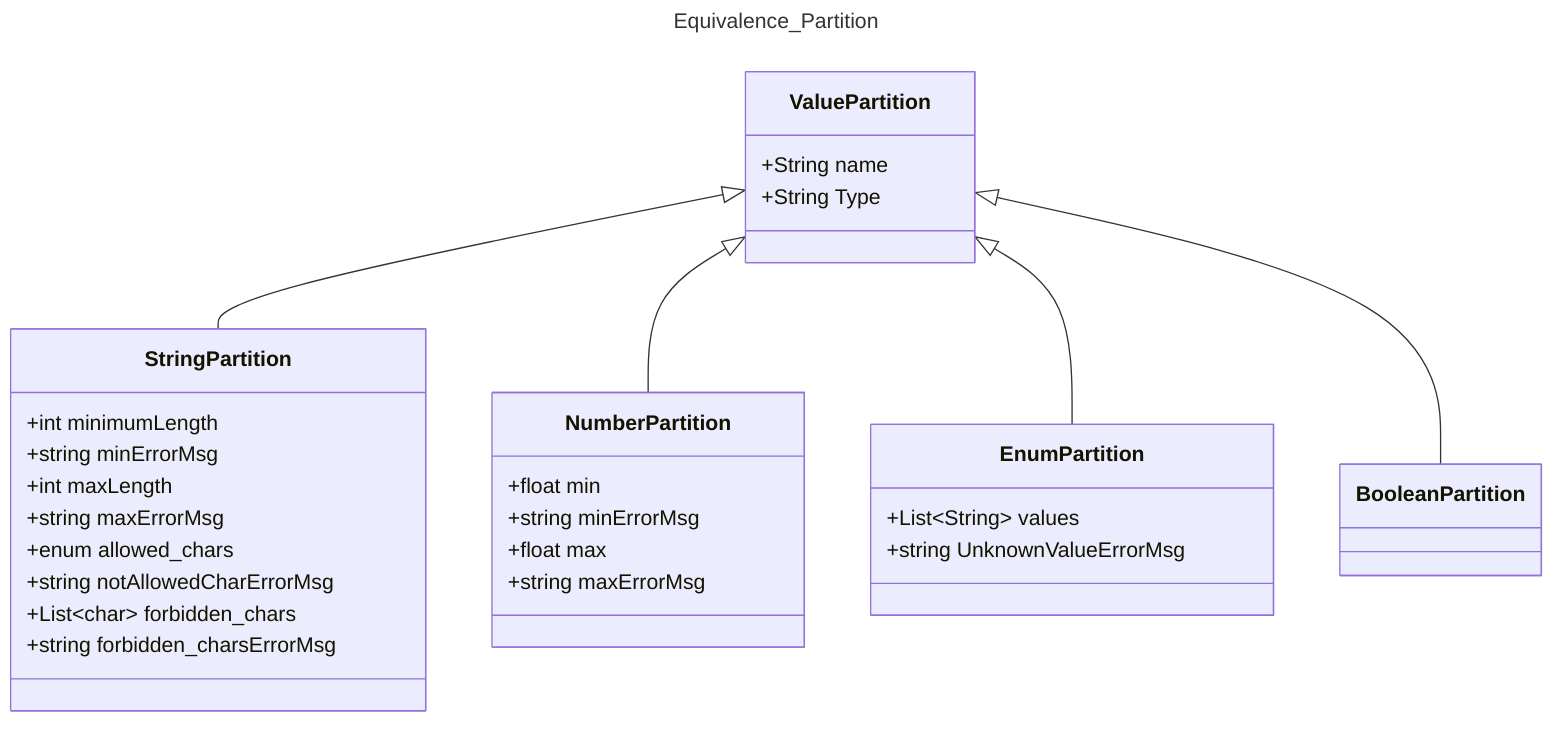 ---
title: Equivalence_Partition
---
classDiagram
    class ValuePartition{
        +String name
        +String Type
    }
    ValuePartition <|-- StringPartition
    class StringPartition{
        +int minimumLength
        +string minErrorMsg
        +int maxLength
        +string maxErrorMsg
        +enum allowed_chars
        +string notAllowedCharErrorMsg
        +List~char~ forbidden_chars
        +string forbidden_charsErrorMsg
    }

    ValuePartition <|-- NumberPartition
    class NumberPartition{
        +float min
        +string minErrorMsg
        +float max
        +string maxErrorMsg
    }

    ValuePartition <|-- EnumPartition
    class EnumPartition{
        +List~String~ values
        +string UnknownValueErrorMsg
    }

    ValuePartition <|-- BooleanPartition
    class BooleanPartition{
    }
